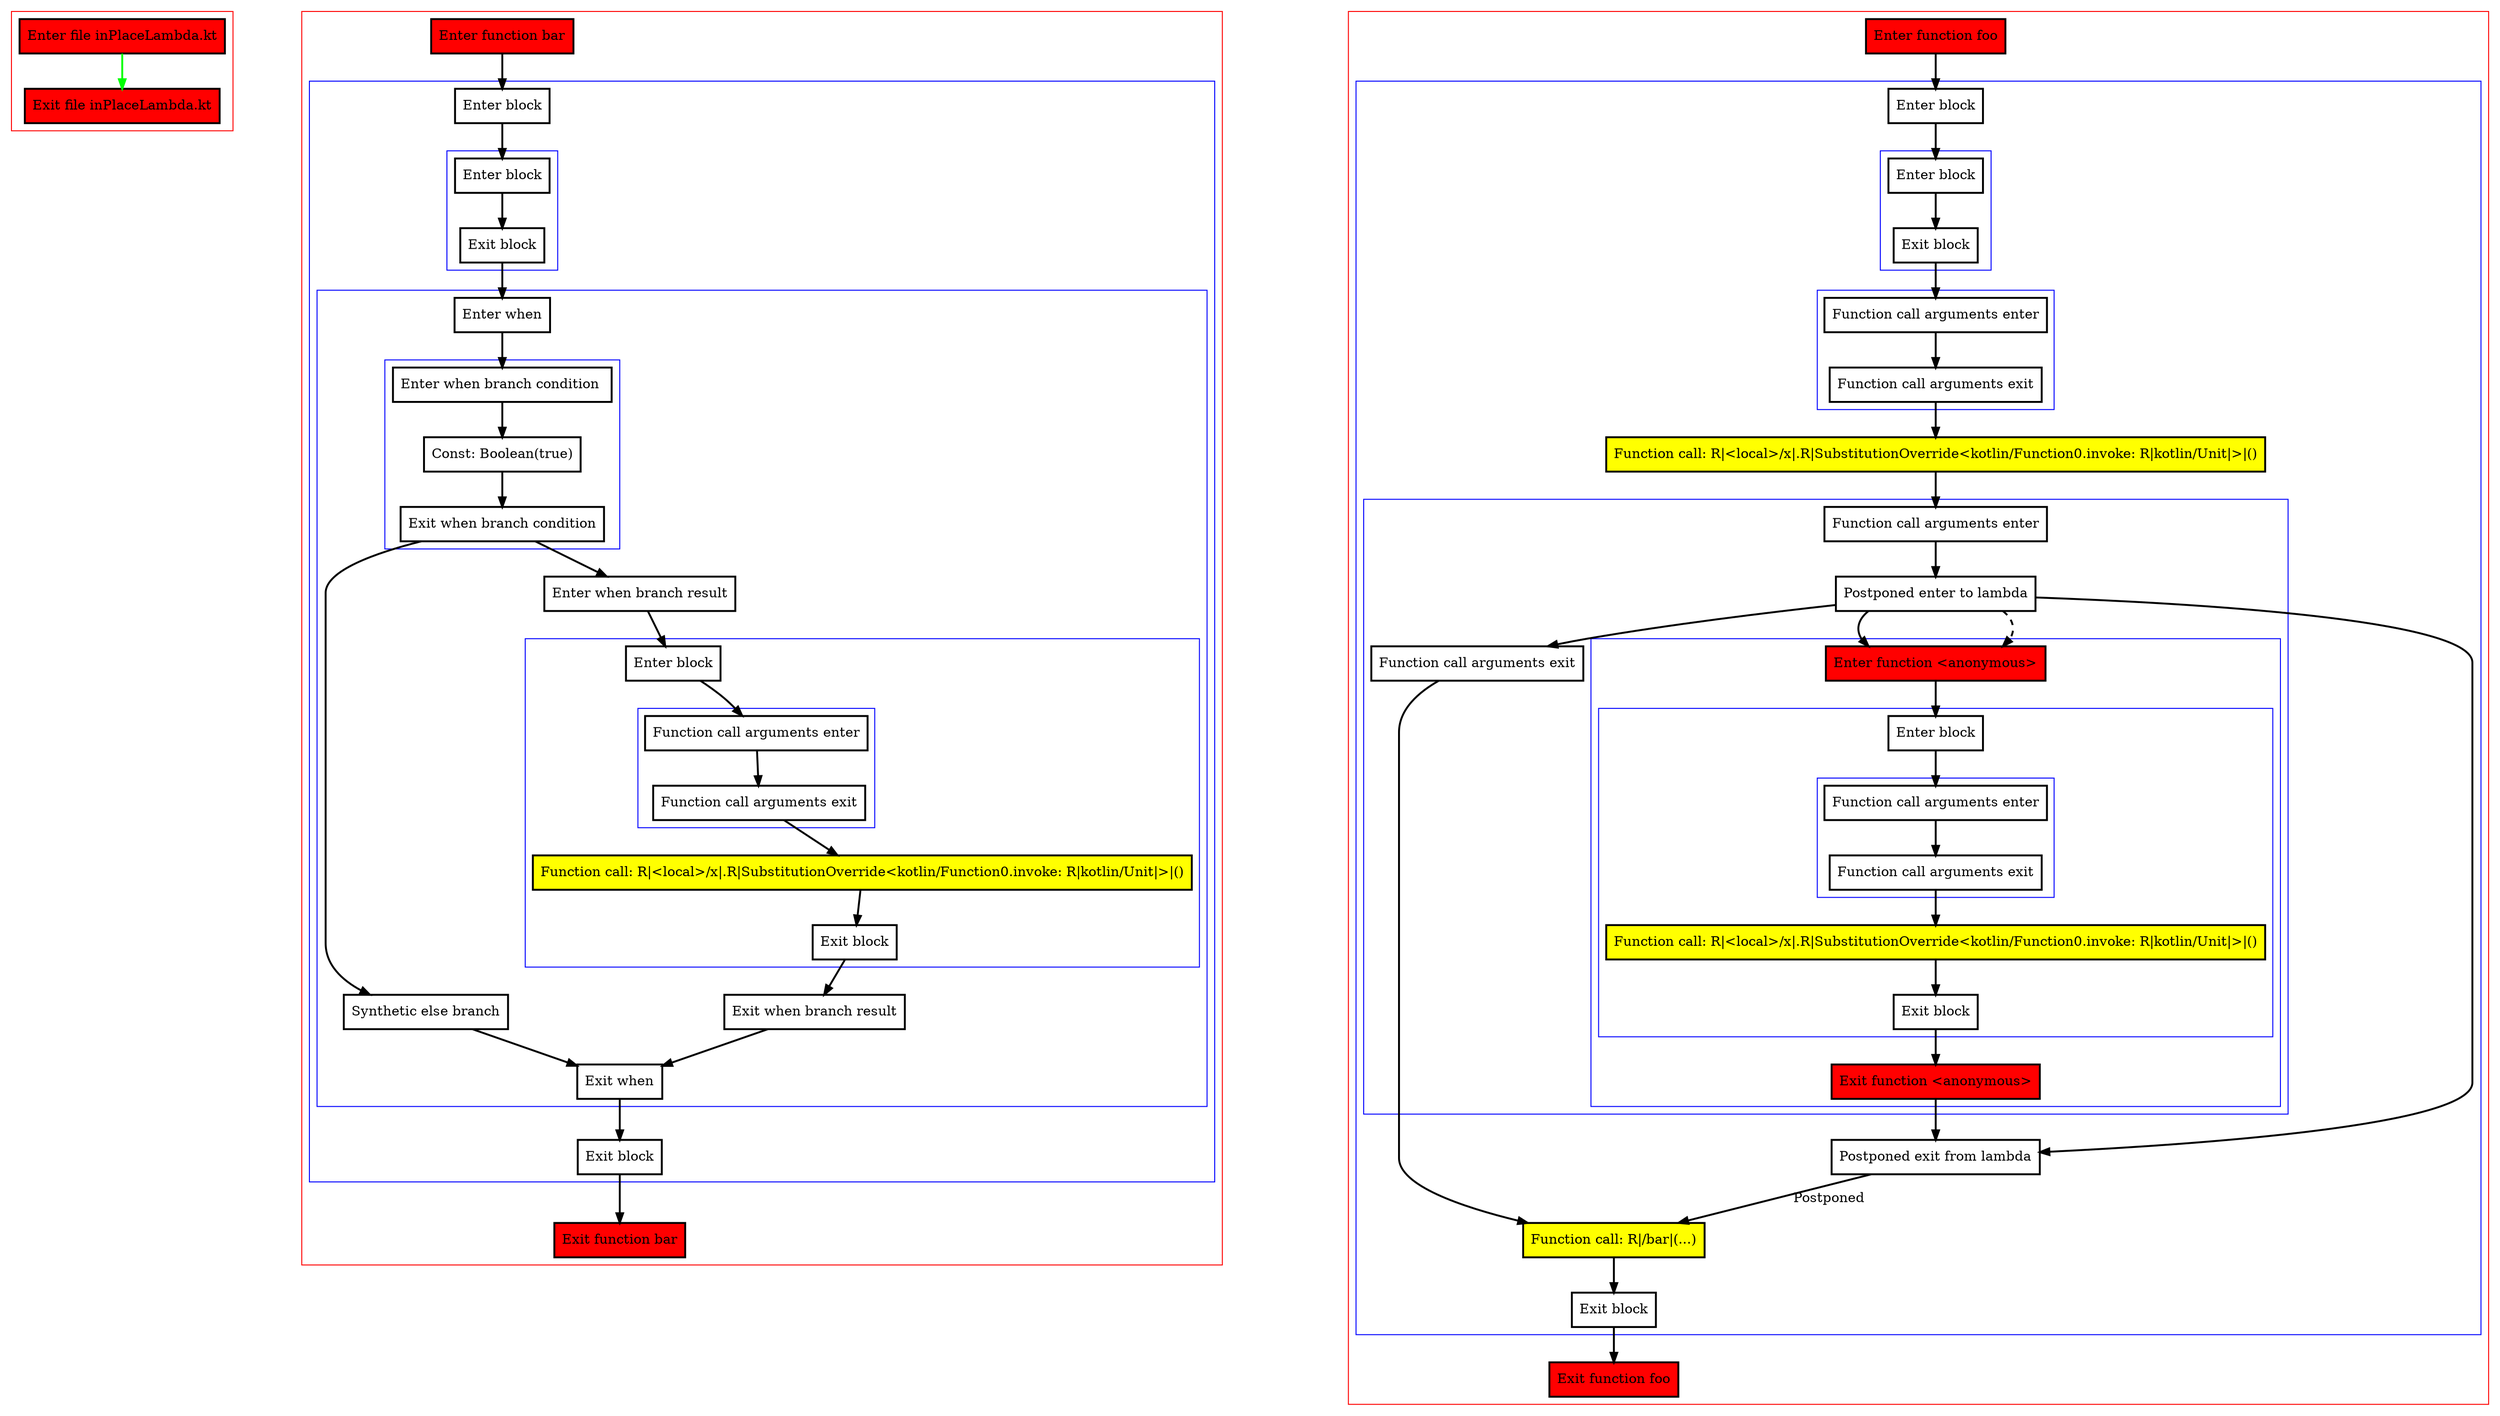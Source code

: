 digraph inPlaceLambda_kt {
    graph [nodesep=3]
    node [shape=box penwidth=2]
    edge [penwidth=2]

    subgraph cluster_0 {
        color=red
        0 [label="Enter file inPlaceLambda.kt" style="filled" fillcolor=red];
        1 [label="Exit file inPlaceLambda.kt" style="filled" fillcolor=red];
    }
    0 -> {1} [color=green];

    subgraph cluster_1 {
        color=red
        2 [label="Enter function bar" style="filled" fillcolor=red];
        subgraph cluster_2 {
            color=blue
            3 [label="Enter block"];
            subgraph cluster_3 {
                color=blue
                4 [label="Enter block"];
                5 [label="Exit block"];
            }
            subgraph cluster_4 {
                color=blue
                6 [label="Enter when"];
                subgraph cluster_5 {
                    color=blue
                    7 [label="Enter when branch condition "];
                    8 [label="Const: Boolean(true)"];
                    9 [label="Exit when branch condition"];
                }
                10 [label="Synthetic else branch"];
                11 [label="Enter when branch result"];
                subgraph cluster_6 {
                    color=blue
                    12 [label="Enter block"];
                    subgraph cluster_7 {
                        color=blue
                        13 [label="Function call arguments enter"];
                        14 [label="Function call arguments exit"];
                    }
                    15 [label="Function call: R|<local>/x|.R|SubstitutionOverride<kotlin/Function0.invoke: R|kotlin/Unit|>|()" style="filled" fillcolor=yellow];
                    16 [label="Exit block"];
                }
                17 [label="Exit when branch result"];
                18 [label="Exit when"];
            }
            19 [label="Exit block"];
        }
        20 [label="Exit function bar" style="filled" fillcolor=red];
    }
    2 -> {3};
    3 -> {4};
    4 -> {5};
    5 -> {6};
    6 -> {7};
    7 -> {8};
    8 -> {9};
    9 -> {10 11};
    10 -> {18};
    11 -> {12};
    12 -> {13};
    13 -> {14};
    14 -> {15};
    15 -> {16};
    16 -> {17};
    17 -> {18};
    18 -> {19};
    19 -> {20};

    subgraph cluster_8 {
        color=red
        21 [label="Enter function foo" style="filled" fillcolor=red];
        subgraph cluster_9 {
            color=blue
            22 [label="Enter block"];
            subgraph cluster_10 {
                color=blue
                23 [label="Enter block"];
                24 [label="Exit block"];
            }
            subgraph cluster_11 {
                color=blue
                25 [label="Function call arguments enter"];
                26 [label="Function call arguments exit"];
            }
            27 [label="Function call: R|<local>/x|.R|SubstitutionOverride<kotlin/Function0.invoke: R|kotlin/Unit|>|()" style="filled" fillcolor=yellow];
            subgraph cluster_12 {
                color=blue
                28 [label="Function call arguments enter"];
                29 [label="Postponed enter to lambda"];
                subgraph cluster_13 {
                    color=blue
                    30 [label="Enter function <anonymous>" style="filled" fillcolor=red];
                    subgraph cluster_14 {
                        color=blue
                        31 [label="Enter block"];
                        subgraph cluster_15 {
                            color=blue
                            32 [label="Function call arguments enter"];
                            33 [label="Function call arguments exit"];
                        }
                        34 [label="Function call: R|<local>/x|.R|SubstitutionOverride<kotlin/Function0.invoke: R|kotlin/Unit|>|()" style="filled" fillcolor=yellow];
                        35 [label="Exit block"];
                    }
                    36 [label="Exit function <anonymous>" style="filled" fillcolor=red];
                }
                37 [label="Function call arguments exit"];
            }
            38 [label="Postponed exit from lambda"];
            39 [label="Function call: R|/bar|(...)" style="filled" fillcolor=yellow];
            40 [label="Exit block"];
        }
        41 [label="Exit function foo" style="filled" fillcolor=red];
    }
    21 -> {22};
    22 -> {23};
    23 -> {24};
    24 -> {25};
    25 -> {26};
    26 -> {27};
    27 -> {28};
    28 -> {29};
    29 -> {30 37 38};
    29 -> {30} [style=dashed];
    30 -> {31};
    31 -> {32};
    32 -> {33};
    33 -> {34};
    34 -> {35};
    35 -> {36};
    36 -> {38};
    37 -> {39};
    38 -> {39} [label="Postponed"];
    39 -> {40};
    40 -> {41};

}
